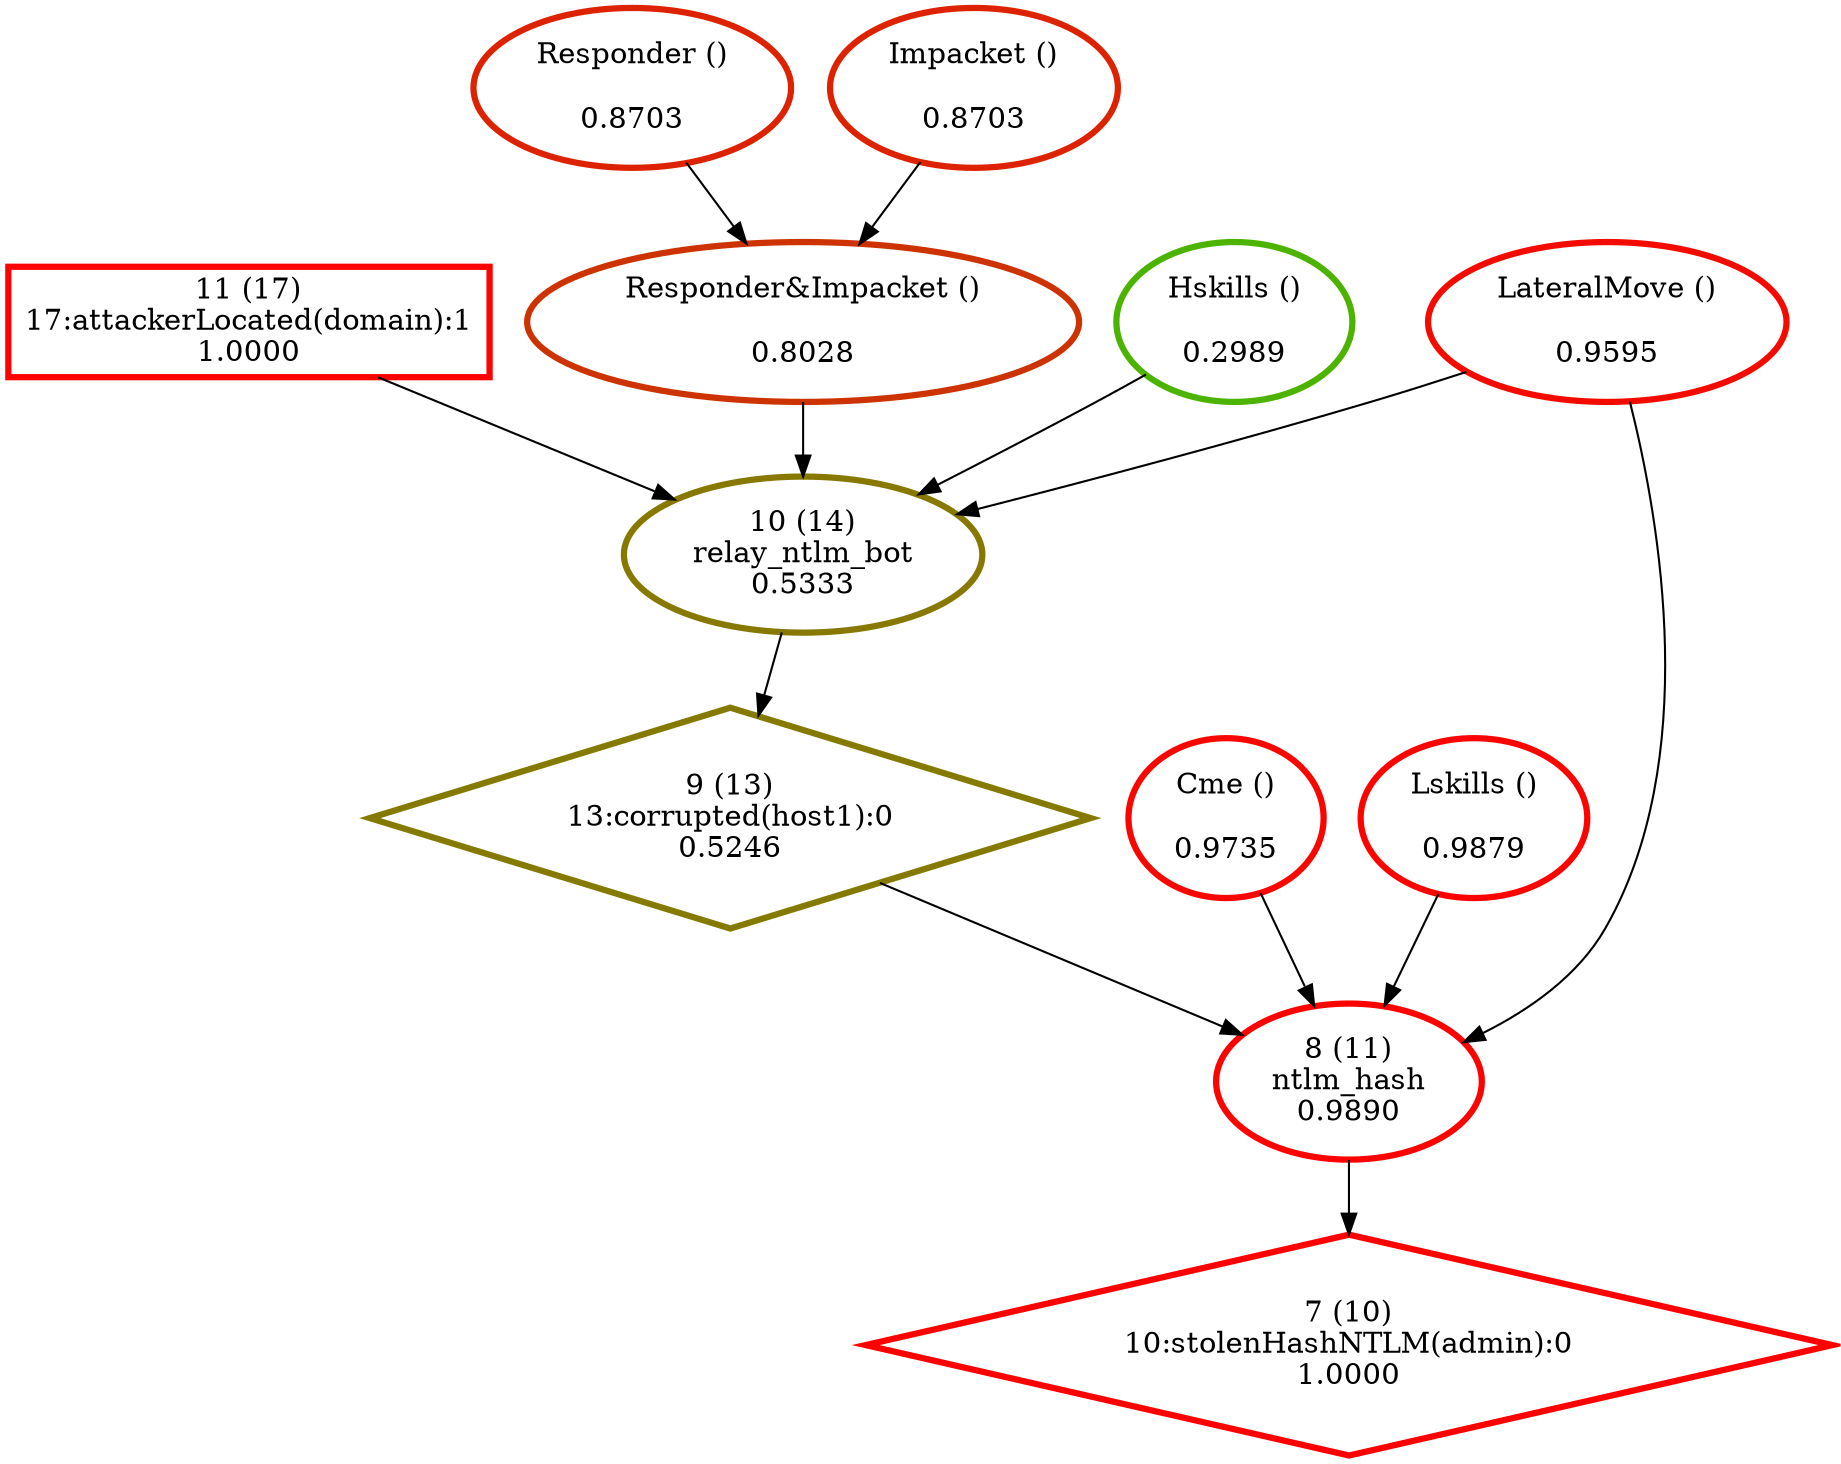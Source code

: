 digraph G {
  "11" [label="11 (17)\n17:attackerLocated(domain):1\n1.0000", color="#FE0100", penwidth=3, shape="box"];
  "10" [label="10 (14)\nrelay_ntlm_bot\n0.5333", color="#877800", penwidth=3, shape="ellipse"];
  "9" [label="9 (13)\n13:corrupted(host1):0\n0.5246", color="#857A00", penwidth=3, shape="diamond"];
  "8" [label="8 (11)\nntlm_hash\n0.9890", color="#FC0300", penwidth=3, shape="ellipse"];
  "7" [label="7 (10)\n10:stolenHashNTLM(admin):0\n1.0000", color="#FF0000", penwidth=3, shape="diamond"];
  "Cme" [label="Cme ()\n\n0.9735", color="#F80700", penwidth=3, shape=""];
  "Lskills" [label="Lskills ()\n\n0.9879", color="#FB0400", penwidth=3, shape=""];
  "LateralMove" [label="LateralMove ()\n\n0.9595", color="#F40B00", penwidth=3, shape=""];
  "Responder&Impacket" [label="Responder&Impacket ()\n\n0.8028", color="#CC3300", penwidth=3, shape=""];
  "Responder" [label="Responder ()\n\n0.8703", color="#DD2200", penwidth=3, shape=""];
  "Impacket" [label="Impacket ()\n\n0.8703", color="#DD2200", penwidth=3, shape=""];
  "Hskills" [label="Hskills ()\n\n0.2989", color="#4CB300", penwidth=3, shape=""];
  "11" -> "10";
  "10" -> "9";
  "9" -> "8";
  "8" -> "7";
  "Cme" -> "8";
  "Lskills" -> "8";
  "LateralMove" -> "8";
  "LateralMove" -> "10";
  "Responder&Impacket" -> "10";
  "Responder" -> "Responder&Impacket";
  "Impacket" -> "Responder&Impacket";
  "Hskills" -> "10";
}